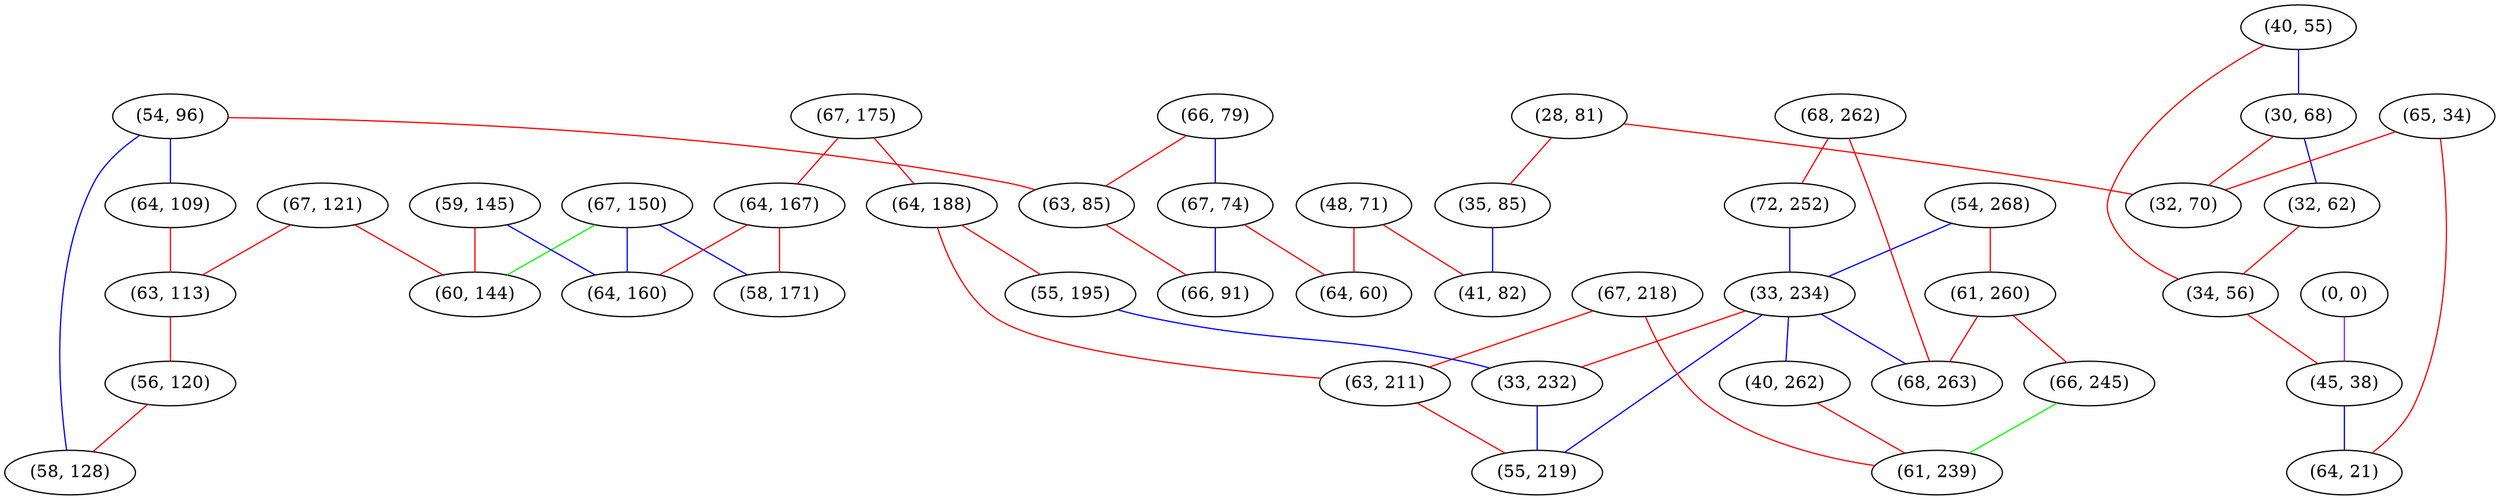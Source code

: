 graph "" {
"(66, 79)";
"(40, 55)";
"(67, 121)";
"(54, 268)";
"(30, 68)";
"(32, 62)";
"(34, 56)";
"(54, 96)";
"(67, 175)";
"(28, 81)";
"(68, 262)";
"(67, 150)";
"(67, 74)";
"(64, 167)";
"(59, 145)";
"(72, 252)";
"(33, 234)";
"(61, 260)";
"(63, 85)";
"(66, 91)";
"(64, 188)";
"(65, 34)";
"(68, 263)";
"(0, 0)";
"(66, 245)";
"(64, 109)";
"(63, 113)";
"(45, 38)";
"(32, 70)";
"(56, 120)";
"(58, 171)";
"(40, 262)";
"(67, 218)";
"(61, 239)";
"(64, 160)";
"(64, 21)";
"(60, 144)";
"(63, 211)";
"(35, 85)";
"(55, 195)";
"(33, 232)";
"(48, 71)";
"(58, 128)";
"(41, 82)";
"(64, 60)";
"(55, 219)";
"(66, 79)" -- "(67, 74)"  [color=blue, key=0, weight=3];
"(66, 79)" -- "(63, 85)"  [color=red, key=0, weight=1];
"(40, 55)" -- "(34, 56)"  [color=red, key=0, weight=1];
"(40, 55)" -- "(30, 68)"  [color=blue, key=0, weight=3];
"(67, 121)" -- "(60, 144)"  [color=red, key=0, weight=1];
"(67, 121)" -- "(63, 113)"  [color=red, key=0, weight=1];
"(54, 268)" -- "(33, 234)"  [color=blue, key=0, weight=3];
"(54, 268)" -- "(61, 260)"  [color=red, key=0, weight=1];
"(30, 68)" -- "(32, 70)"  [color=red, key=0, weight=1];
"(30, 68)" -- "(32, 62)"  [color=blue, key=0, weight=3];
"(32, 62)" -- "(34, 56)"  [color=red, key=0, weight=1];
"(34, 56)" -- "(45, 38)"  [color=red, key=0, weight=1];
"(54, 96)" -- "(58, 128)"  [color=blue, key=0, weight=3];
"(54, 96)" -- "(63, 85)"  [color=red, key=0, weight=1];
"(54, 96)" -- "(64, 109)"  [color=blue, key=0, weight=3];
"(67, 175)" -- "(64, 167)"  [color=red, key=0, weight=1];
"(67, 175)" -- "(64, 188)"  [color=red, key=0, weight=1];
"(28, 81)" -- "(32, 70)"  [color=red, key=0, weight=1];
"(28, 81)" -- "(35, 85)"  [color=red, key=0, weight=1];
"(68, 262)" -- "(68, 263)"  [color=red, key=0, weight=1];
"(68, 262)" -- "(72, 252)"  [color=red, key=0, weight=1];
"(67, 150)" -- "(64, 160)"  [color=blue, key=0, weight=3];
"(67, 150)" -- "(58, 171)"  [color=blue, key=0, weight=3];
"(67, 150)" -- "(60, 144)"  [color=green, key=0, weight=2];
"(67, 74)" -- "(66, 91)"  [color=blue, key=0, weight=3];
"(67, 74)" -- "(64, 60)"  [color=red, key=0, weight=1];
"(64, 167)" -- "(64, 160)"  [color=red, key=0, weight=1];
"(64, 167)" -- "(58, 171)"  [color=red, key=0, weight=1];
"(59, 145)" -- "(64, 160)"  [color=blue, key=0, weight=3];
"(59, 145)" -- "(60, 144)"  [color=red, key=0, weight=1];
"(72, 252)" -- "(33, 234)"  [color=blue, key=0, weight=3];
"(33, 234)" -- "(68, 263)"  [color=blue, key=0, weight=3];
"(33, 234)" -- "(40, 262)"  [color=blue, key=0, weight=3];
"(33, 234)" -- "(33, 232)"  [color=red, key=0, weight=1];
"(33, 234)" -- "(55, 219)"  [color=blue, key=0, weight=3];
"(61, 260)" -- "(66, 245)"  [color=red, key=0, weight=1];
"(61, 260)" -- "(68, 263)"  [color=red, key=0, weight=1];
"(63, 85)" -- "(66, 91)"  [color=red, key=0, weight=1];
"(64, 188)" -- "(63, 211)"  [color=red, key=0, weight=1];
"(64, 188)" -- "(55, 195)"  [color=red, key=0, weight=1];
"(65, 34)" -- "(32, 70)"  [color=red, key=0, weight=1];
"(65, 34)" -- "(64, 21)"  [color=red, key=0, weight=1];
"(0, 0)" -- "(45, 38)"  [color=purple, key=0, weight=4];
"(66, 245)" -- "(61, 239)"  [color=green, key=0, weight=2];
"(64, 109)" -- "(63, 113)"  [color=red, key=0, weight=1];
"(63, 113)" -- "(56, 120)"  [color=red, key=0, weight=1];
"(45, 38)" -- "(64, 21)"  [color=blue, key=0, weight=3];
"(56, 120)" -- "(58, 128)"  [color=red, key=0, weight=1];
"(40, 262)" -- "(61, 239)"  [color=red, key=0, weight=1];
"(67, 218)" -- "(63, 211)"  [color=red, key=0, weight=1];
"(67, 218)" -- "(61, 239)"  [color=red, key=0, weight=1];
"(63, 211)" -- "(55, 219)"  [color=red, key=0, weight=1];
"(35, 85)" -- "(41, 82)"  [color=blue, key=0, weight=3];
"(55, 195)" -- "(33, 232)"  [color=blue, key=0, weight=3];
"(33, 232)" -- "(55, 219)"  [color=blue, key=0, weight=3];
"(48, 71)" -- "(41, 82)"  [color=red, key=0, weight=1];
"(48, 71)" -- "(64, 60)"  [color=red, key=0, weight=1];
}
